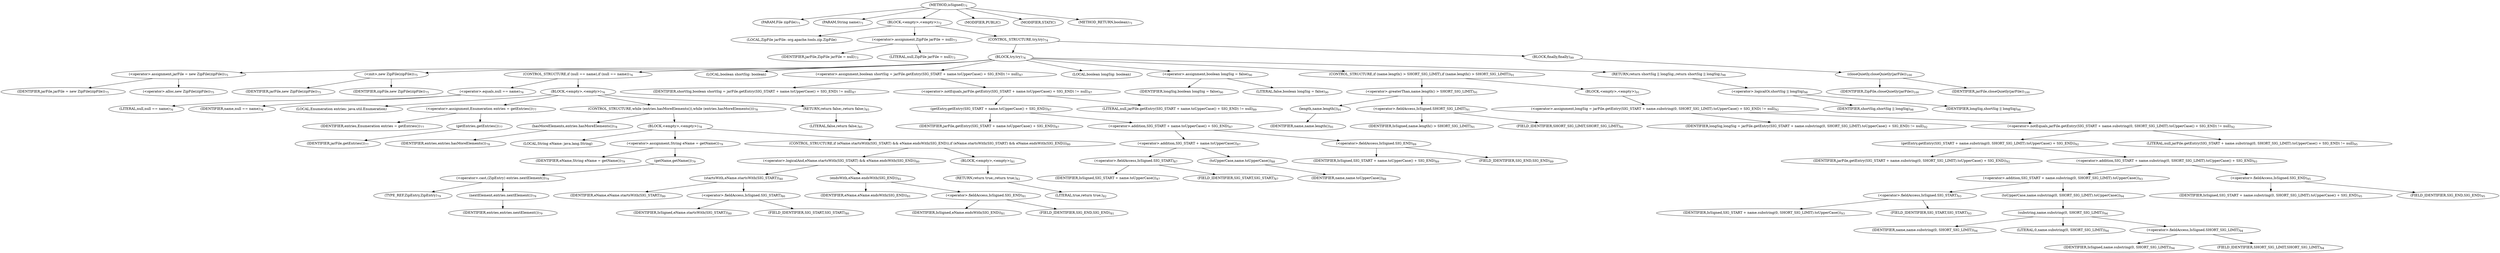 digraph "isSigned" {  
"52" [label = <(METHOD,isSigned)<SUB>71</SUB>> ]
"53" [label = <(PARAM,File zipFile)<SUB>71</SUB>> ]
"54" [label = <(PARAM,String name)<SUB>71</SUB>> ]
"55" [label = <(BLOCK,&lt;empty&gt;,&lt;empty&gt;)<SUB>72</SUB>> ]
"8" [label = <(LOCAL,ZipFile jarFile: org.apache.tools.zip.ZipFile)> ]
"56" [label = <(&lt;operator&gt;.assignment,ZipFile jarFile = null)<SUB>73</SUB>> ]
"57" [label = <(IDENTIFIER,jarFile,ZipFile jarFile = null)<SUB>73</SUB>> ]
"58" [label = <(LITERAL,null,ZipFile jarFile = null)<SUB>73</SUB>> ]
"59" [label = <(CONTROL_STRUCTURE,try,try)<SUB>74</SUB>> ]
"60" [label = <(BLOCK,try,try)<SUB>74</SUB>> ]
"61" [label = <(&lt;operator&gt;.assignment,jarFile = new ZipFile(zipFile))<SUB>75</SUB>> ]
"62" [label = <(IDENTIFIER,jarFile,jarFile = new ZipFile(zipFile))<SUB>75</SUB>> ]
"63" [label = <(&lt;operator&gt;.alloc,new ZipFile(zipFile))<SUB>75</SUB>> ]
"64" [label = <(&lt;init&gt;,new ZipFile(zipFile))<SUB>75</SUB>> ]
"7" [label = <(IDENTIFIER,jarFile,new ZipFile(zipFile))<SUB>75</SUB>> ]
"65" [label = <(IDENTIFIER,zipFile,new ZipFile(zipFile))<SUB>75</SUB>> ]
"66" [label = <(CONTROL_STRUCTURE,if (null == name),if (null == name))<SUB>76</SUB>> ]
"67" [label = <(&lt;operator&gt;.equals,null == name)<SUB>76</SUB>> ]
"68" [label = <(LITERAL,null,null == name)<SUB>76</SUB>> ]
"69" [label = <(IDENTIFIER,name,null == name)<SUB>76</SUB>> ]
"70" [label = <(BLOCK,&lt;empty&gt;,&lt;empty&gt;)<SUB>76</SUB>> ]
"71" [label = <(LOCAL,Enumeration entries: java.util.Enumeration)> ]
"72" [label = <(&lt;operator&gt;.assignment,Enumeration entries = getEntries())<SUB>77</SUB>> ]
"73" [label = <(IDENTIFIER,entries,Enumeration entries = getEntries())<SUB>77</SUB>> ]
"74" [label = <(getEntries,getEntries())<SUB>77</SUB>> ]
"75" [label = <(IDENTIFIER,jarFile,getEntries())<SUB>77</SUB>> ]
"76" [label = <(CONTROL_STRUCTURE,while (entries.hasMoreElements()),while (entries.hasMoreElements()))<SUB>78</SUB>> ]
"77" [label = <(hasMoreElements,entries.hasMoreElements())<SUB>78</SUB>> ]
"78" [label = <(IDENTIFIER,entries,entries.hasMoreElements())<SUB>78</SUB>> ]
"79" [label = <(BLOCK,&lt;empty&gt;,&lt;empty&gt;)<SUB>78</SUB>> ]
"80" [label = <(LOCAL,String eName: java.lang.String)> ]
"81" [label = <(&lt;operator&gt;.assignment,String eName = getName())<SUB>79</SUB>> ]
"82" [label = <(IDENTIFIER,eName,String eName = getName())<SUB>79</SUB>> ]
"83" [label = <(getName,getName())<SUB>79</SUB>> ]
"84" [label = <(&lt;operator&gt;.cast,(ZipEntry) entries.nextElement())<SUB>79</SUB>> ]
"85" [label = <(TYPE_REF,ZipEntry,ZipEntry)<SUB>79</SUB>> ]
"86" [label = <(nextElement,entries.nextElement())<SUB>79</SUB>> ]
"87" [label = <(IDENTIFIER,entries,entries.nextElement())<SUB>79</SUB>> ]
"88" [label = <(CONTROL_STRUCTURE,if (eName.startsWith(SIG_START) &amp;&amp; eName.endsWith(SIG_END)),if (eName.startsWith(SIG_START) &amp;&amp; eName.endsWith(SIG_END)))<SUB>80</SUB>> ]
"89" [label = <(&lt;operator&gt;.logicalAnd,eName.startsWith(SIG_START) &amp;&amp; eName.endsWith(SIG_END))<SUB>80</SUB>> ]
"90" [label = <(startsWith,eName.startsWith(SIG_START))<SUB>80</SUB>> ]
"91" [label = <(IDENTIFIER,eName,eName.startsWith(SIG_START))<SUB>80</SUB>> ]
"92" [label = <(&lt;operator&gt;.fieldAccess,IsSigned.SIG_START)<SUB>80</SUB>> ]
"93" [label = <(IDENTIFIER,IsSigned,eName.startsWith(SIG_START))<SUB>80</SUB>> ]
"94" [label = <(FIELD_IDENTIFIER,SIG_START,SIG_START)<SUB>80</SUB>> ]
"95" [label = <(endsWith,eName.endsWith(SIG_END))<SUB>81</SUB>> ]
"96" [label = <(IDENTIFIER,eName,eName.endsWith(SIG_END))<SUB>81</SUB>> ]
"97" [label = <(&lt;operator&gt;.fieldAccess,IsSigned.SIG_END)<SUB>81</SUB>> ]
"98" [label = <(IDENTIFIER,IsSigned,eName.endsWith(SIG_END))<SUB>81</SUB>> ]
"99" [label = <(FIELD_IDENTIFIER,SIG_END,SIG_END)<SUB>81</SUB>> ]
"100" [label = <(BLOCK,&lt;empty&gt;,&lt;empty&gt;)<SUB>81</SUB>> ]
"101" [label = <(RETURN,return true;,return true;)<SUB>82</SUB>> ]
"102" [label = <(LITERAL,true,return true;)<SUB>82</SUB>> ]
"103" [label = <(RETURN,return false;,return false;)<SUB>85</SUB>> ]
"104" [label = <(LITERAL,false,return false;)<SUB>85</SUB>> ]
"105" [label = <(LOCAL,boolean shortSig: boolean)> ]
"106" [label = <(&lt;operator&gt;.assignment,boolean shortSig = jarFile.getEntry(SIG_START + name.toUpperCase() + SIG_END) != null)<SUB>87</SUB>> ]
"107" [label = <(IDENTIFIER,shortSig,boolean shortSig = jarFile.getEntry(SIG_START + name.toUpperCase() + SIG_END) != null)<SUB>87</SUB>> ]
"108" [label = <(&lt;operator&gt;.notEquals,jarFile.getEntry(SIG_START + name.toUpperCase() + SIG_END) != null)<SUB>87</SUB>> ]
"109" [label = <(getEntry,getEntry(SIG_START + name.toUpperCase() + SIG_END))<SUB>87</SUB>> ]
"110" [label = <(IDENTIFIER,jarFile,getEntry(SIG_START + name.toUpperCase() + SIG_END))<SUB>87</SUB>> ]
"111" [label = <(&lt;operator&gt;.addition,SIG_START + name.toUpperCase() + SIG_END)<SUB>87</SUB>> ]
"112" [label = <(&lt;operator&gt;.addition,SIG_START + name.toUpperCase())<SUB>87</SUB>> ]
"113" [label = <(&lt;operator&gt;.fieldAccess,IsSigned.SIG_START)<SUB>87</SUB>> ]
"114" [label = <(IDENTIFIER,IsSigned,SIG_START + name.toUpperCase())<SUB>87</SUB>> ]
"115" [label = <(FIELD_IDENTIFIER,SIG_START,SIG_START)<SUB>87</SUB>> ]
"116" [label = <(toUpperCase,name.toUpperCase())<SUB>88</SUB>> ]
"117" [label = <(IDENTIFIER,name,name.toUpperCase())<SUB>88</SUB>> ]
"118" [label = <(&lt;operator&gt;.fieldAccess,IsSigned.SIG_END)<SUB>89</SUB>> ]
"119" [label = <(IDENTIFIER,IsSigned,SIG_START + name.toUpperCase() + SIG_END)<SUB>89</SUB>> ]
"120" [label = <(FIELD_IDENTIFIER,SIG_END,SIG_END)<SUB>89</SUB>> ]
"121" [label = <(LITERAL,null,jarFile.getEntry(SIG_START + name.toUpperCase() + SIG_END) != null)<SUB>89</SUB>> ]
"122" [label = <(LOCAL,boolean longSig: boolean)> ]
"123" [label = <(&lt;operator&gt;.assignment,boolean longSig = false)<SUB>90</SUB>> ]
"124" [label = <(IDENTIFIER,longSig,boolean longSig = false)<SUB>90</SUB>> ]
"125" [label = <(LITERAL,false,boolean longSig = false)<SUB>90</SUB>> ]
"126" [label = <(CONTROL_STRUCTURE,if (name.length() &gt; SHORT_SIG_LIMIT),if (name.length() &gt; SHORT_SIG_LIMIT))<SUB>91</SUB>> ]
"127" [label = <(&lt;operator&gt;.greaterThan,name.length() &gt; SHORT_SIG_LIMIT)<SUB>91</SUB>> ]
"128" [label = <(length,name.length())<SUB>91</SUB>> ]
"129" [label = <(IDENTIFIER,name,name.length())<SUB>91</SUB>> ]
"130" [label = <(&lt;operator&gt;.fieldAccess,IsSigned.SHORT_SIG_LIMIT)<SUB>91</SUB>> ]
"131" [label = <(IDENTIFIER,IsSigned,name.length() &gt; SHORT_SIG_LIMIT)<SUB>91</SUB>> ]
"132" [label = <(FIELD_IDENTIFIER,SHORT_SIG_LIMIT,SHORT_SIG_LIMIT)<SUB>91</SUB>> ]
"133" [label = <(BLOCK,&lt;empty&gt;,&lt;empty&gt;)<SUB>91</SUB>> ]
"134" [label = <(&lt;operator&gt;.assignment,longSig = jarFile.getEntry(SIG_START + name.substring(0, SHORT_SIG_LIMIT).toUpperCase() + SIG_END) != null)<SUB>92</SUB>> ]
"135" [label = <(IDENTIFIER,longSig,longSig = jarFile.getEntry(SIG_START + name.substring(0, SHORT_SIG_LIMIT).toUpperCase() + SIG_END) != null)<SUB>92</SUB>> ]
"136" [label = <(&lt;operator&gt;.notEquals,jarFile.getEntry(SIG_START + name.substring(0, SHORT_SIG_LIMIT).toUpperCase() + SIG_END) != null)<SUB>92</SUB>> ]
"137" [label = <(getEntry,getEntry(SIG_START + name.substring(0, SHORT_SIG_LIMIT).toUpperCase() + SIG_END))<SUB>92</SUB>> ]
"138" [label = <(IDENTIFIER,jarFile,getEntry(SIG_START + name.substring(0, SHORT_SIG_LIMIT).toUpperCase() + SIG_END))<SUB>92</SUB>> ]
"139" [label = <(&lt;operator&gt;.addition,SIG_START + name.substring(0, SHORT_SIG_LIMIT).toUpperCase() + SIG_END)<SUB>93</SUB>> ]
"140" [label = <(&lt;operator&gt;.addition,SIG_START + name.substring(0, SHORT_SIG_LIMIT).toUpperCase())<SUB>93</SUB>> ]
"141" [label = <(&lt;operator&gt;.fieldAccess,IsSigned.SIG_START)<SUB>93</SUB>> ]
"142" [label = <(IDENTIFIER,IsSigned,SIG_START + name.substring(0, SHORT_SIG_LIMIT).toUpperCase())<SUB>93</SUB>> ]
"143" [label = <(FIELD_IDENTIFIER,SIG_START,SIG_START)<SUB>93</SUB>> ]
"144" [label = <(toUpperCase,name.substring(0, SHORT_SIG_LIMIT).toUpperCase())<SUB>94</SUB>> ]
"145" [label = <(substring,name.substring(0, SHORT_SIG_LIMIT))<SUB>94</SUB>> ]
"146" [label = <(IDENTIFIER,name,name.substring(0, SHORT_SIG_LIMIT))<SUB>94</SUB>> ]
"147" [label = <(LITERAL,0,name.substring(0, SHORT_SIG_LIMIT))<SUB>94</SUB>> ]
"148" [label = <(&lt;operator&gt;.fieldAccess,IsSigned.SHORT_SIG_LIMIT)<SUB>94</SUB>> ]
"149" [label = <(IDENTIFIER,IsSigned,name.substring(0, SHORT_SIG_LIMIT))<SUB>94</SUB>> ]
"150" [label = <(FIELD_IDENTIFIER,SHORT_SIG_LIMIT,SHORT_SIG_LIMIT)<SUB>94</SUB>> ]
"151" [label = <(&lt;operator&gt;.fieldAccess,IsSigned.SIG_END)<SUB>95</SUB>> ]
"152" [label = <(IDENTIFIER,IsSigned,SIG_START + name.substring(0, SHORT_SIG_LIMIT).toUpperCase() + SIG_END)<SUB>95</SUB>> ]
"153" [label = <(FIELD_IDENTIFIER,SIG_END,SIG_END)<SUB>95</SUB>> ]
"154" [label = <(LITERAL,null,jarFile.getEntry(SIG_START + name.substring(0, SHORT_SIG_LIMIT).toUpperCase() + SIG_END) != null)<SUB>95</SUB>> ]
"155" [label = <(RETURN,return shortSig || longSig;,return shortSig || longSig;)<SUB>98</SUB>> ]
"156" [label = <(&lt;operator&gt;.logicalOr,shortSig || longSig)<SUB>98</SUB>> ]
"157" [label = <(IDENTIFIER,shortSig,shortSig || longSig)<SUB>98</SUB>> ]
"158" [label = <(IDENTIFIER,longSig,shortSig || longSig)<SUB>98</SUB>> ]
"159" [label = <(BLOCK,finally,finally)<SUB>99</SUB>> ]
"160" [label = <(closeQuietly,closeQuietly(jarFile))<SUB>100</SUB>> ]
"161" [label = <(IDENTIFIER,ZipFile,closeQuietly(jarFile))<SUB>100</SUB>> ]
"162" [label = <(IDENTIFIER,jarFile,closeQuietly(jarFile))<SUB>100</SUB>> ]
"163" [label = <(MODIFIER,PUBLIC)> ]
"164" [label = <(MODIFIER,STATIC)> ]
"165" [label = <(METHOD_RETURN,boolean)<SUB>71</SUB>> ]
  "52" -> "53" 
  "52" -> "54" 
  "52" -> "55" 
  "52" -> "163" 
  "52" -> "164" 
  "52" -> "165" 
  "55" -> "8" 
  "55" -> "56" 
  "55" -> "59" 
  "56" -> "57" 
  "56" -> "58" 
  "59" -> "60" 
  "59" -> "159" 
  "60" -> "61" 
  "60" -> "64" 
  "60" -> "66" 
  "60" -> "105" 
  "60" -> "106" 
  "60" -> "122" 
  "60" -> "123" 
  "60" -> "126" 
  "60" -> "155" 
  "61" -> "62" 
  "61" -> "63" 
  "64" -> "7" 
  "64" -> "65" 
  "66" -> "67" 
  "66" -> "70" 
  "67" -> "68" 
  "67" -> "69" 
  "70" -> "71" 
  "70" -> "72" 
  "70" -> "76" 
  "70" -> "103" 
  "72" -> "73" 
  "72" -> "74" 
  "74" -> "75" 
  "76" -> "77" 
  "76" -> "79" 
  "77" -> "78" 
  "79" -> "80" 
  "79" -> "81" 
  "79" -> "88" 
  "81" -> "82" 
  "81" -> "83" 
  "83" -> "84" 
  "84" -> "85" 
  "84" -> "86" 
  "86" -> "87" 
  "88" -> "89" 
  "88" -> "100" 
  "89" -> "90" 
  "89" -> "95" 
  "90" -> "91" 
  "90" -> "92" 
  "92" -> "93" 
  "92" -> "94" 
  "95" -> "96" 
  "95" -> "97" 
  "97" -> "98" 
  "97" -> "99" 
  "100" -> "101" 
  "101" -> "102" 
  "103" -> "104" 
  "106" -> "107" 
  "106" -> "108" 
  "108" -> "109" 
  "108" -> "121" 
  "109" -> "110" 
  "109" -> "111" 
  "111" -> "112" 
  "111" -> "118" 
  "112" -> "113" 
  "112" -> "116" 
  "113" -> "114" 
  "113" -> "115" 
  "116" -> "117" 
  "118" -> "119" 
  "118" -> "120" 
  "123" -> "124" 
  "123" -> "125" 
  "126" -> "127" 
  "126" -> "133" 
  "127" -> "128" 
  "127" -> "130" 
  "128" -> "129" 
  "130" -> "131" 
  "130" -> "132" 
  "133" -> "134" 
  "134" -> "135" 
  "134" -> "136" 
  "136" -> "137" 
  "136" -> "154" 
  "137" -> "138" 
  "137" -> "139" 
  "139" -> "140" 
  "139" -> "151" 
  "140" -> "141" 
  "140" -> "144" 
  "141" -> "142" 
  "141" -> "143" 
  "144" -> "145" 
  "145" -> "146" 
  "145" -> "147" 
  "145" -> "148" 
  "148" -> "149" 
  "148" -> "150" 
  "151" -> "152" 
  "151" -> "153" 
  "155" -> "156" 
  "156" -> "157" 
  "156" -> "158" 
  "159" -> "160" 
  "160" -> "161" 
  "160" -> "162" 
}
